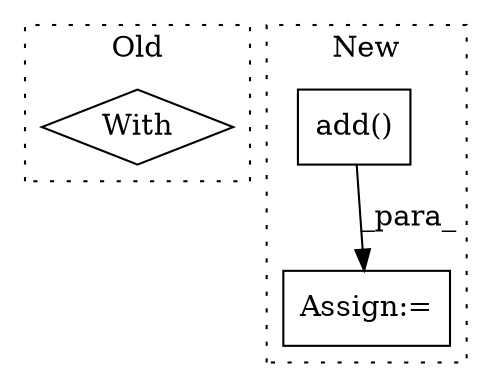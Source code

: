 digraph G {
subgraph cluster0 {
1 [label="With" a="39" s="1137,1153" l="5,60" shape="diamond"];
label = "Old";
style="dotted";
}
subgraph cluster1 {
2 [label="add()" a="75" s="1137" l="30" shape="box"];
3 [label="Assign:=" a="68" s="1134" l="3" shape="box"];
label = "New";
style="dotted";
}
2 -> 3 [label="_para_"];
}